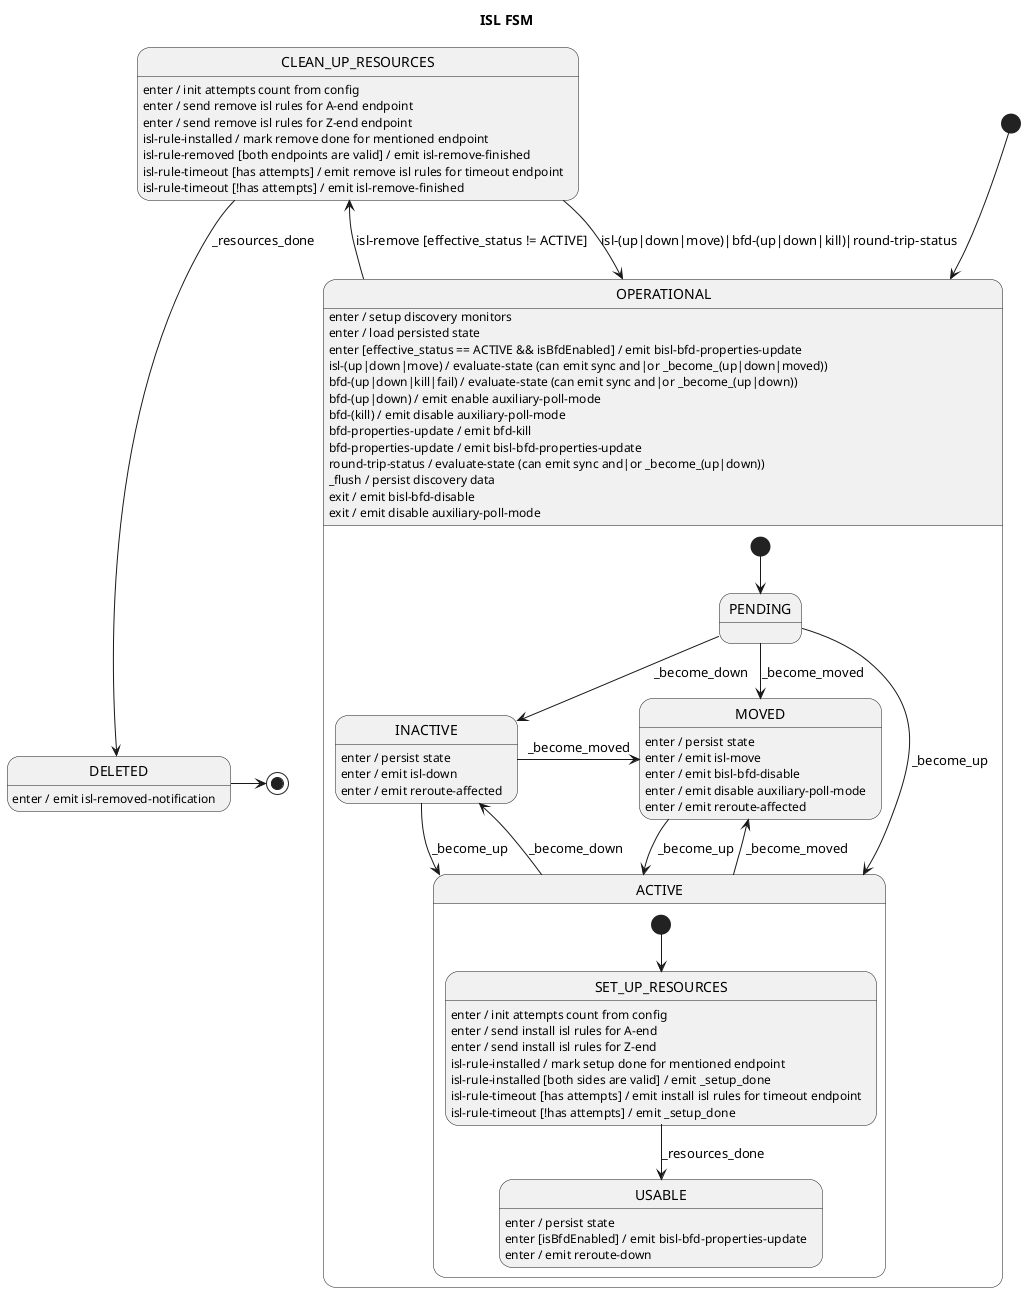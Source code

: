 Internal data:
* reference
* effective-status
* port-state-monitor
* poll-monitor
* bfd-monitor
* round-trip-monitor

Input signals:
* isl-up
* isl-down
* isl-move
* BFD-up
* BFD-down
* BFD-kill
* BFD-fail
* BFD-properties-update
* round-trip-status

Internal(self-injected) signals
* _become_down

Output signals:
* bisl-up (notify BFD-port, notify reroute)
* bisl-down (notify reroute)
* bisl-bfd-properties-update
* bisl-bfd-disable
* isl-move

@startuml
title ISL FSM

[*] --> OPERATIONAL

state OPERATIONAL {
    [*] --> PENDING

    PENDING --> ACTIVE : _become_up
    PENDING --> INACTIVE : _become_down
    PENDING --> MOVED : _become_moved

    state ACTIVE {
        [*] --> SET_UP_RESOURCES

        SET_UP_RESOURCES --> USABLE : _resources_done
        SET_UP_RESOURCES : enter / init attempts count from config
        SET_UP_RESOURCES : enter / send install isl rules for A-end
        SET_UP_RESOURCES : enter / send install isl rules for Z-end
        SET_UP_RESOURCES : isl-rule-installed / mark setup done for mentioned endpoint
        SET_UP_RESOURCES : isl-rule-installed [both sides are valid] / emit _setup_done
        SET_UP_RESOURCES : isl-rule-timeout [has attempts] / emit install isl rules for timeout endpoint
        SET_UP_RESOURCES : isl-rule-timeout [!has attempts] / emit _setup_done

        USABLE : enter / persist state
        USABLE : enter [isBfdEnabled] / emit bisl-bfd-properties-update
        USABLE : enter / emit reroute-down
    }
    ACTIVE --> INACTIVE : _become_down
    ACTIVE --> MOVED : _become_moved

    INACTIVE --> ACTIVE : _become_up
    INACTIVE -r-> MOVED : _become_moved
    INACTIVE : enter / persist state
    INACTIVE : enter / emit isl-down
    INACTIVE : enter / emit reroute-affected

    MOVED --> ACTIVE : _become_up
    MOVED : enter / persist state
    MOVED : enter / emit isl-move
    MOVED : enter / emit bisl-bfd-disable
    MOVED : enter / emit disable auxiliary-poll-mode
    MOVED : enter / emit reroute-affected
}
OPERATIONAL --> CLEAN_UP_RESOURCES : isl-remove [effective_status != ACTIVE]
OPERATIONAL : enter / setup discovery monitors
OPERATIONAL : enter / load persisted state
OPERATIONAL : enter [effective_status == ACTIVE && isBfdEnabled] / emit bisl-bfd-properties-update
OPERATIONAL : isl-(up|down|move) / evaluate-state (can emit sync and|or _become_(up|down|moved))
OPERATIONAL : bfd-(up|down|kill|fail) / evaluate-state (can emit sync and|or _become_(up|down))
OPERATIONAL : bfd-(up|down) / emit enable auxiliary-poll-mode
OPERATIONAL : bfd-(kill) / emit disable auxiliary-poll-mode
OPERATIONAL : bfd-properties-update / emit bfd-kill
OPERATIONAL : bfd-properties-update / emit bisl-bfd-properties-update
OPERATIONAL : round-trip-status / evaluate-state (can emit sync and|or _become_(up|down))
OPERATIONAL : _flush / persist discovery data
OPERATIONAL : exit / emit bisl-bfd-disable
OPERATIONAL : exit / emit disable auxiliary-poll-mode

CLEAN_UP_RESOURCES : enter / init attempts count from config
CLEAN_UP_RESOURCES : enter / send remove isl rules for A-end endpoint
CLEAN_UP_RESOURCES : enter / send remove isl rules for Z-end endpoint
CLEAN_UP_RESOURCES : isl-rule-installed / mark remove done for mentioned endpoint
CLEAN_UP_RESOURCES : isl-rule-removed [both endpoints are valid] / emit isl-remove-finished
CLEAN_UP_RESOURCES : isl-rule-timeout [has attempts] / emit remove isl rules for timeout endpoint
CLEAN_UP_RESOURCES : isl-rule-timeout [!has attempts] / emit isl-remove-finished
CLEAN_UP_RESOURCES --> DELETED : _resources_done
CLEAN_UP_RESOURCES --> OPERATIONAL : isl-(up|down|move)|bfd-(up|down|kill)|round-trip-status

DELETED -> [*]
DELETED : enter / emit isl-removed-notification
@enduml
